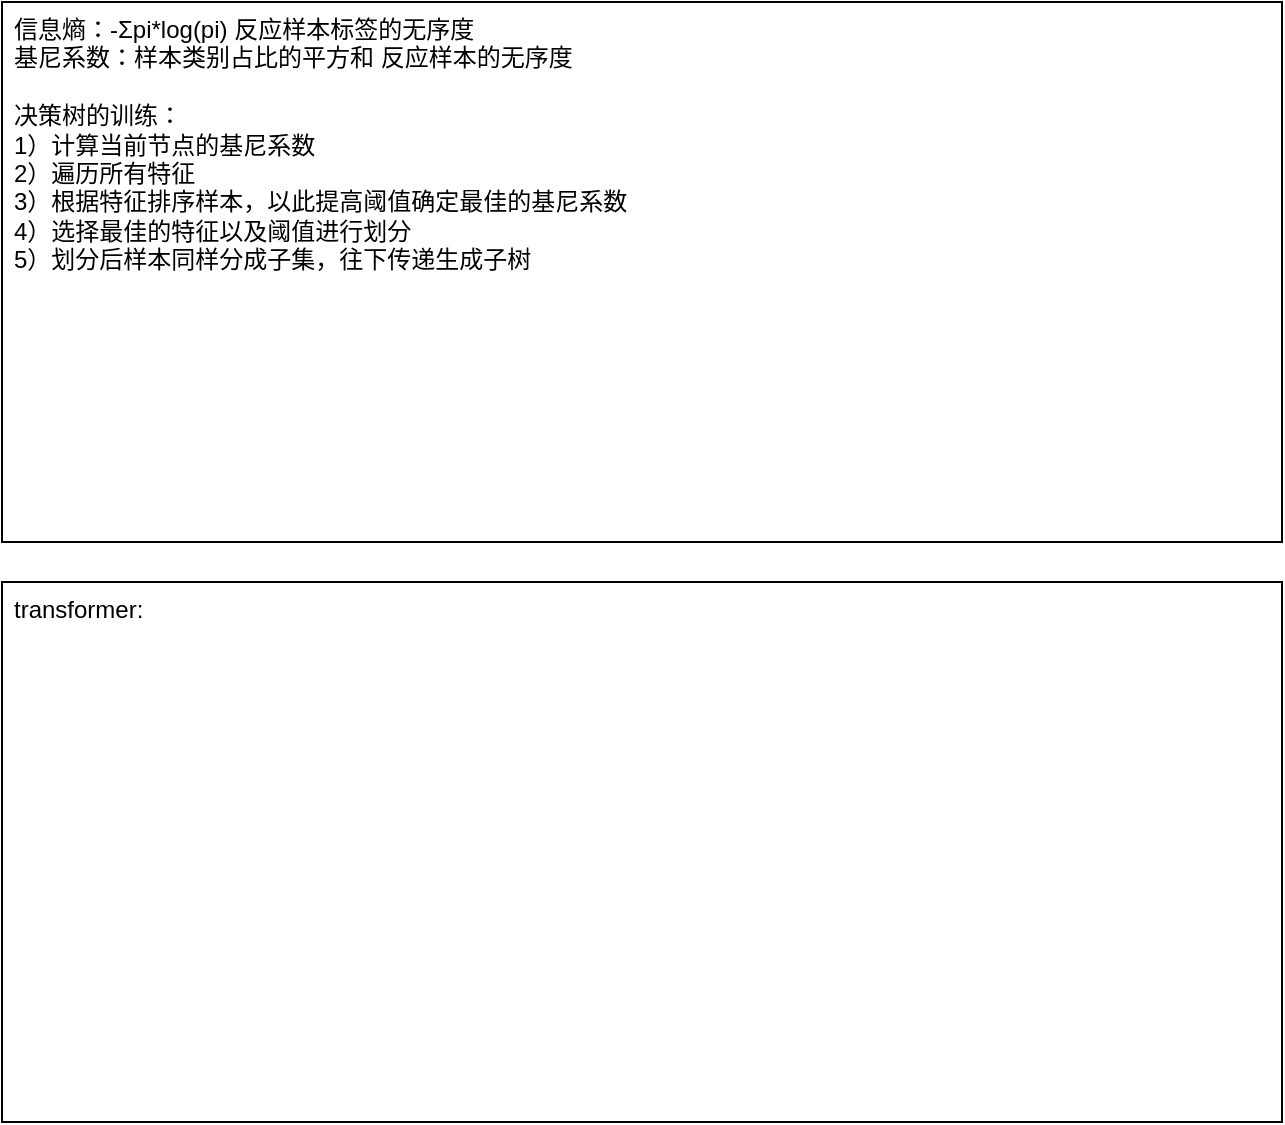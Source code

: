 <mxfile version="24.7.4">
  <diagram name="第 1 页" id="Szs9-Vka2Am-RfzXO-vm">
    <mxGraphModel dx="1192" dy="434" grid="1" gridSize="10" guides="1" tooltips="1" connect="1" arrows="1" fold="1" page="0" pageScale="1" pageWidth="827" pageHeight="1169" math="0" shadow="0">
      <root>
        <mxCell id="0" />
        <mxCell id="1" parent="0" />
        <mxCell id="NgbxnCm-SfonWBigMQxL-1" value="信息熵：-Σpi*log(pi) 反应样本标签的无序度&lt;div&gt;基尼系数：样本类别占比的平方和 反应样本的无序度&lt;/div&gt;&lt;div&gt;&lt;br&gt;&lt;/div&gt;&lt;div&gt;决策树的训练：&lt;/div&gt;&lt;div&gt;1）计算当前节点的基尼系数&lt;/div&gt;&lt;div&gt;2）遍历所有特征&lt;/div&gt;&lt;div&gt;&lt;span style=&quot;background-color: initial;&quot;&gt;3）根据特征排序样本，以此提高阈值确定最佳的基尼系数&lt;/span&gt;&lt;/div&gt;&lt;div&gt;&lt;span style=&quot;background-color: initial;&quot;&gt;4）选择最佳的特征以及阈值进行划分&lt;/span&gt;&lt;/div&gt;&lt;div&gt;&lt;span style=&quot;background-color: initial;&quot;&gt;5）划分后样本同样分成子集，往下传递生成子树&lt;/span&gt;&lt;/div&gt;&lt;div&gt;&lt;span style=&quot;background-color: initial;&quot;&gt;&lt;br&gt;&lt;/span&gt;&lt;/div&gt;&lt;div&gt;&lt;span style=&quot;background-color: initial;&quot;&gt;&lt;br&gt;&lt;/span&gt;&lt;/div&gt;" style="rounded=0;whiteSpace=wrap;html=1;align=left;verticalAlign=top;spacing=2;spacingTop=0;spacingLeft=4;" parent="1" vertex="1">
          <mxGeometry x="-290" y="10" width="640" height="270" as="geometry" />
        </mxCell>
        <mxCell id="hFvpUyhM4HS9b8Prwm_J-1" value="&lt;div&gt;&lt;span style=&quot;background-color: initial;&quot;&gt;transformer:&lt;/span&gt;&lt;/div&gt;&lt;div&gt;&lt;span style=&quot;background-color: initial;&quot;&gt;&lt;br&gt;&lt;/span&gt;&lt;/div&gt;" style="rounded=0;whiteSpace=wrap;html=1;align=left;verticalAlign=top;spacing=2;spacingTop=0;spacingLeft=4;" vertex="1" parent="1">
          <mxGeometry x="-290" y="300" width="640" height="270" as="geometry" />
        </mxCell>
      </root>
    </mxGraphModel>
  </diagram>
</mxfile>
